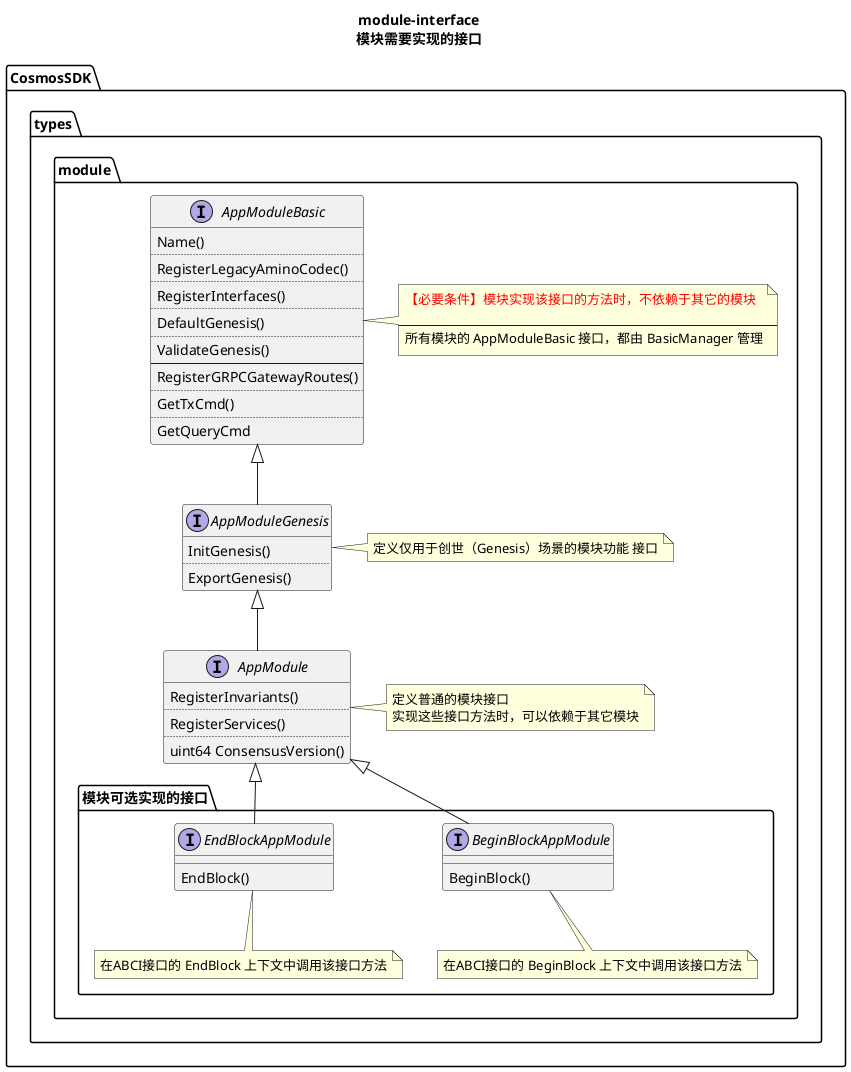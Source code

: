 

@startuml 1.模块接口定义
    title
        module-interface
        模块需要实现的接口
    end title

    namespace CosmosSDK.types.module {
        interface AppModuleBasic {
            Name()
            ....
            RegisterLegacyAminoCodec()
            ....
            RegisterInterfaces()
            ....
            DefaultGenesis()
            ....
            ValidateGenesis()
            ----
            RegisterGRPCGatewayRoutes()
            ....
            GetTxCmd()
            ....
            GetQueryCmd
        }
        note right of AppModuleBasic
            <color:red>【必要条件】模块实现该接口的方法时，不依赖于其它的模块</color>

            ----
            所有模块的 AppModuleBasic 接口，都由 BasicManager 管理
        end note 

        interface AppModuleGenesis {
            InitGenesis()
            ....
            ExportGenesis()
        }
        note right of AppModuleGenesis
            定义仅用于创世（Genesis）场景的模块功能 接口
        end note

        interface AppModule {
            RegisterInvariants()
            ....
            RegisterServices()
            ....
            uint64 ConsensusVersion()
        }
        note right of AppModule
            定义普通的模块接口
            实现这些接口方法时，可以依赖于其它模块
        end note

        AppModuleBasic <|-- AppModuleGenesis
        AppModuleGenesis <|-- AppModule

        package "模块可选实现的接口" {
            interface BeginBlockAppModule {
                BeginBlock()
            }
            note bottom of BeginBlockAppModule
                在ABCI接口的 BeginBlock 上下文中调用该接口方法
            end note

            interface EndBlockAppModule {
                EndBlock()
            }
            note bottom of EndBlockAppModule
                在ABCI接口的 EndBlock 上下文中调用该接口方法
            end note
        }

        AppModule <|-- BeginBlockAppModule
        AppModule <|-- EndBlockAppModule
    }


@enduml